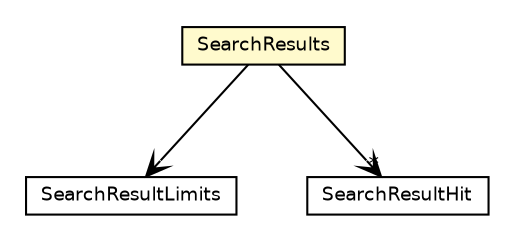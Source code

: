 #!/usr/local/bin/dot
#
# Class diagram 
# Generated by UmlGraph version 4.6 (http://www.spinellis.gr/sw/umlgraph)
#

digraph G {
	edge [fontname="Helvetica",fontsize=10,labelfontname="Helvetica",labelfontsize=10];
	node [fontname="Helvetica",fontsize=10,shape=plaintext];
	// org.apache.archiva.indexer.search.SearchResults
	c112401 [label=<<table border="0" cellborder="1" cellspacing="0" cellpadding="2" port="p" bgcolor="lemonChiffon" href="./SearchResults.html">
		<tr><td><table border="0" cellspacing="0" cellpadding="1">
			<tr><td> SearchResults </td></tr>
		</table></td></tr>
		</table>>, fontname="Helvetica", fontcolor="black", fontsize=9.0];
	// org.apache.archiva.indexer.search.SearchResultLimits
	c112402 [label=<<table border="0" cellborder="1" cellspacing="0" cellpadding="2" port="p" href="./SearchResultLimits.html">
		<tr><td><table border="0" cellspacing="0" cellpadding="1">
			<tr><td> SearchResultLimits </td></tr>
		</table></td></tr>
		</table>>, fontname="Helvetica", fontcolor="black", fontsize=9.0];
	// org.apache.archiva.indexer.search.SearchResultHit
	c112403 [label=<<table border="0" cellborder="1" cellspacing="0" cellpadding="2" port="p" href="./SearchResultHit.html">
		<tr><td><table border="0" cellspacing="0" cellpadding="1">
			<tr><td> SearchResultHit </td></tr>
		</table></td></tr>
		</table>>, fontname="Helvetica", fontcolor="black", fontsize=9.0];
	// org.apache.archiva.indexer.search.SearchResults NAVASSOC org.apache.archiva.indexer.search.SearchResultHit
	c112401:p -> c112403:p [taillabel="", label="", headlabel="*", fontname="Helvetica", fontcolor="black", fontsize=10.0, color="black", arrowhead=open];
	// org.apache.archiva.indexer.search.SearchResults NAVASSOC org.apache.archiva.indexer.search.SearchResultLimits
	c112401:p -> c112402:p [taillabel="", label="", headlabel="", fontname="Helvetica", fontcolor="black", fontsize=10.0, color="black", arrowhead=open];
}

